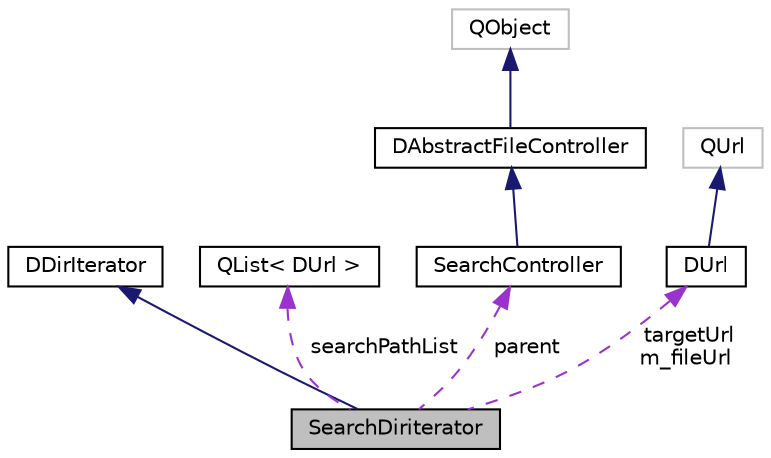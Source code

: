 digraph "SearchDiriterator"
{
  edge [fontname="Helvetica",fontsize="10",labelfontname="Helvetica",labelfontsize="10"];
  node [fontname="Helvetica",fontsize="10",shape=record];
  Node2 [label="SearchDiriterator",height=0.2,width=0.4,color="black", fillcolor="grey75", style="filled", fontcolor="black"];
  Node3 -> Node2 [dir="back",color="midnightblue",fontsize="10",style="solid",fontname="Helvetica"];
  Node3 [label="DDirIterator",height=0.2,width=0.4,color="black", fillcolor="white", style="filled",URL="$class_d_dir_iterator.html"];
  Node4 -> Node2 [dir="back",color="darkorchid3",fontsize="10",style="dashed",label=" searchPathList" ,fontname="Helvetica"];
  Node4 [label="QList\< DUrl \>",height=0.2,width=0.4,color="black", fillcolor="white", style="filled",URL="$class_q_list.html"];
  Node5 -> Node2 [dir="back",color="darkorchid3",fontsize="10",style="dashed",label=" parent" ,fontname="Helvetica"];
  Node5 [label="SearchController",height=0.2,width=0.4,color="black", fillcolor="white", style="filled",URL="$class_search_controller.html"];
  Node6 -> Node5 [dir="back",color="midnightblue",fontsize="10",style="solid",fontname="Helvetica"];
  Node6 [label="DAbstractFileController",height=0.2,width=0.4,color="black", fillcolor="white", style="filled",URL="$class_d_abstract_file_controller.html"];
  Node7 -> Node6 [dir="back",color="midnightblue",fontsize="10",style="solid",fontname="Helvetica"];
  Node7 [label="QObject",height=0.2,width=0.4,color="grey75", fillcolor="white", style="filled"];
  Node8 -> Node2 [dir="back",color="darkorchid3",fontsize="10",style="dashed",label=" targetUrl\nm_fileUrl" ,fontname="Helvetica"];
  Node8 [label="DUrl",height=0.2,width=0.4,color="black", fillcolor="white", style="filled",URL="$class_d_url.html"];
  Node9 -> Node8 [dir="back",color="midnightblue",fontsize="10",style="solid",fontname="Helvetica"];
  Node9 [label="QUrl",height=0.2,width=0.4,color="grey75", fillcolor="white", style="filled"];
}

